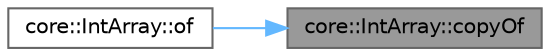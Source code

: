digraph "core::IntArray::copyOf"
{
 // INTERACTIVE_SVG=YES
 // LATEX_PDF_SIZE
  bgcolor="transparent";
  edge [fontname=Helvetica,fontsize=10,labelfontname=Helvetica,labelfontsize=10];
  node [fontname=Helvetica,fontsize=10,shape=box,height=0.2,width=0.4];
  rankdir="RL";
  Node1 [id="Node000001",label="core::IntArray::copyOf",height=0.2,width=0.4,color="gray40", fillcolor="grey60", style="filled", fontcolor="black",tooltip="Obtain newly created IntArray instance with primitive int array, such as int8_t[],..."];
  Node1 -> Node2 [id="edge1_Node000001_Node000002",dir="back",color="steelblue1",style="solid",tooltip=" "];
  Node2 [id="Node000002",label="core::IntArray::of",height=0.2,width=0.4,color="grey40", fillcolor="white", style="filled",URL="$d5/d5b/a00135.html#a0dc2eeaaf550da3907922c0ba7be1c48",tooltip="Obtain newly created IntArray instance with given integers values or code points."];
}
